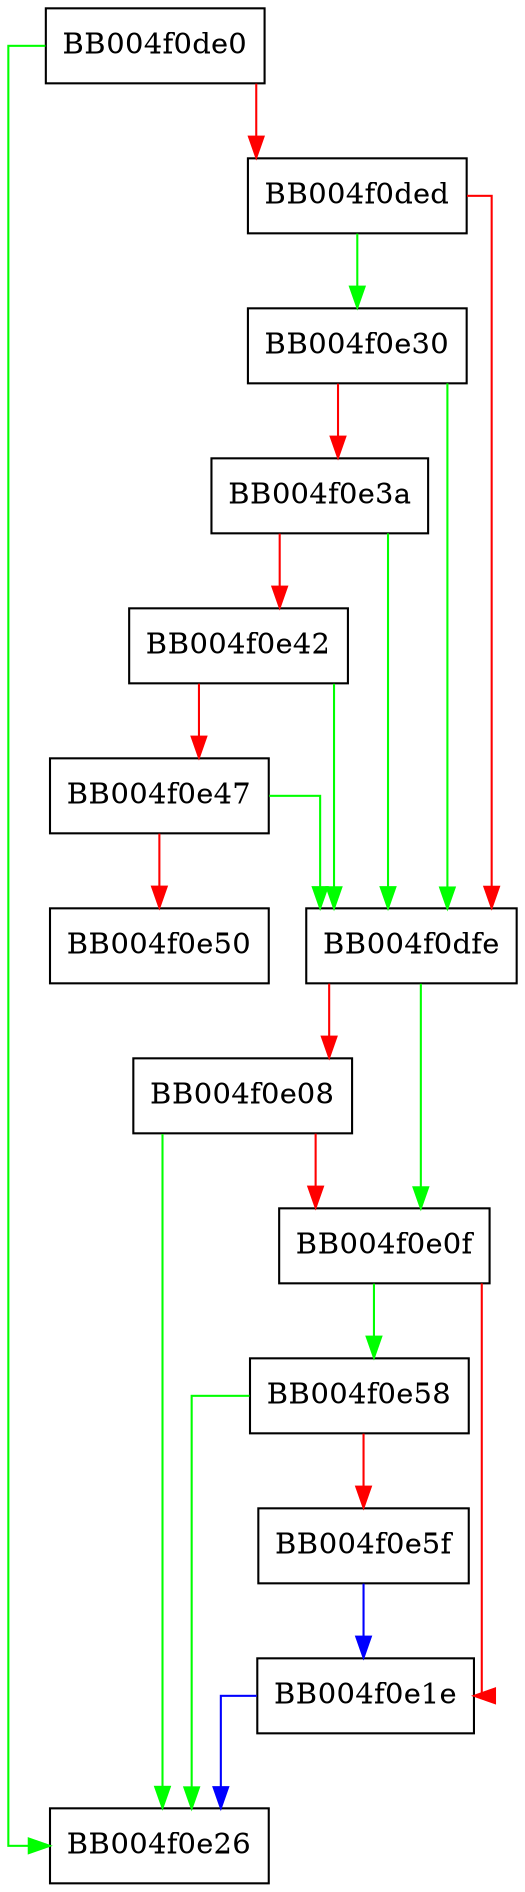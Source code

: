 digraph send_certificate_request {
  node [shape="box"];
  graph [splines=ortho];
  BB004f0de0 -> BB004f0e26 [color="green"];
  BB004f0de0 -> BB004f0ded [color="red"];
  BB004f0ded -> BB004f0e30 [color="green"];
  BB004f0ded -> BB004f0dfe [color="red"];
  BB004f0dfe -> BB004f0e0f [color="green"];
  BB004f0dfe -> BB004f0e08 [color="red"];
  BB004f0e08 -> BB004f0e26 [color="green"];
  BB004f0e08 -> BB004f0e0f [color="red"];
  BB004f0e0f -> BB004f0e58 [color="green"];
  BB004f0e0f -> BB004f0e1e [color="red"];
  BB004f0e1e -> BB004f0e26 [color="blue"];
  BB004f0e30 -> BB004f0dfe [color="green"];
  BB004f0e30 -> BB004f0e3a [color="red"];
  BB004f0e3a -> BB004f0dfe [color="green"];
  BB004f0e3a -> BB004f0e42 [color="red"];
  BB004f0e42 -> BB004f0dfe [color="green"];
  BB004f0e42 -> BB004f0e47 [color="red"];
  BB004f0e47 -> BB004f0dfe [color="green"];
  BB004f0e47 -> BB004f0e50 [color="red"];
  BB004f0e58 -> BB004f0e26 [color="green"];
  BB004f0e58 -> BB004f0e5f [color="red"];
  BB004f0e5f -> BB004f0e1e [color="blue"];
}